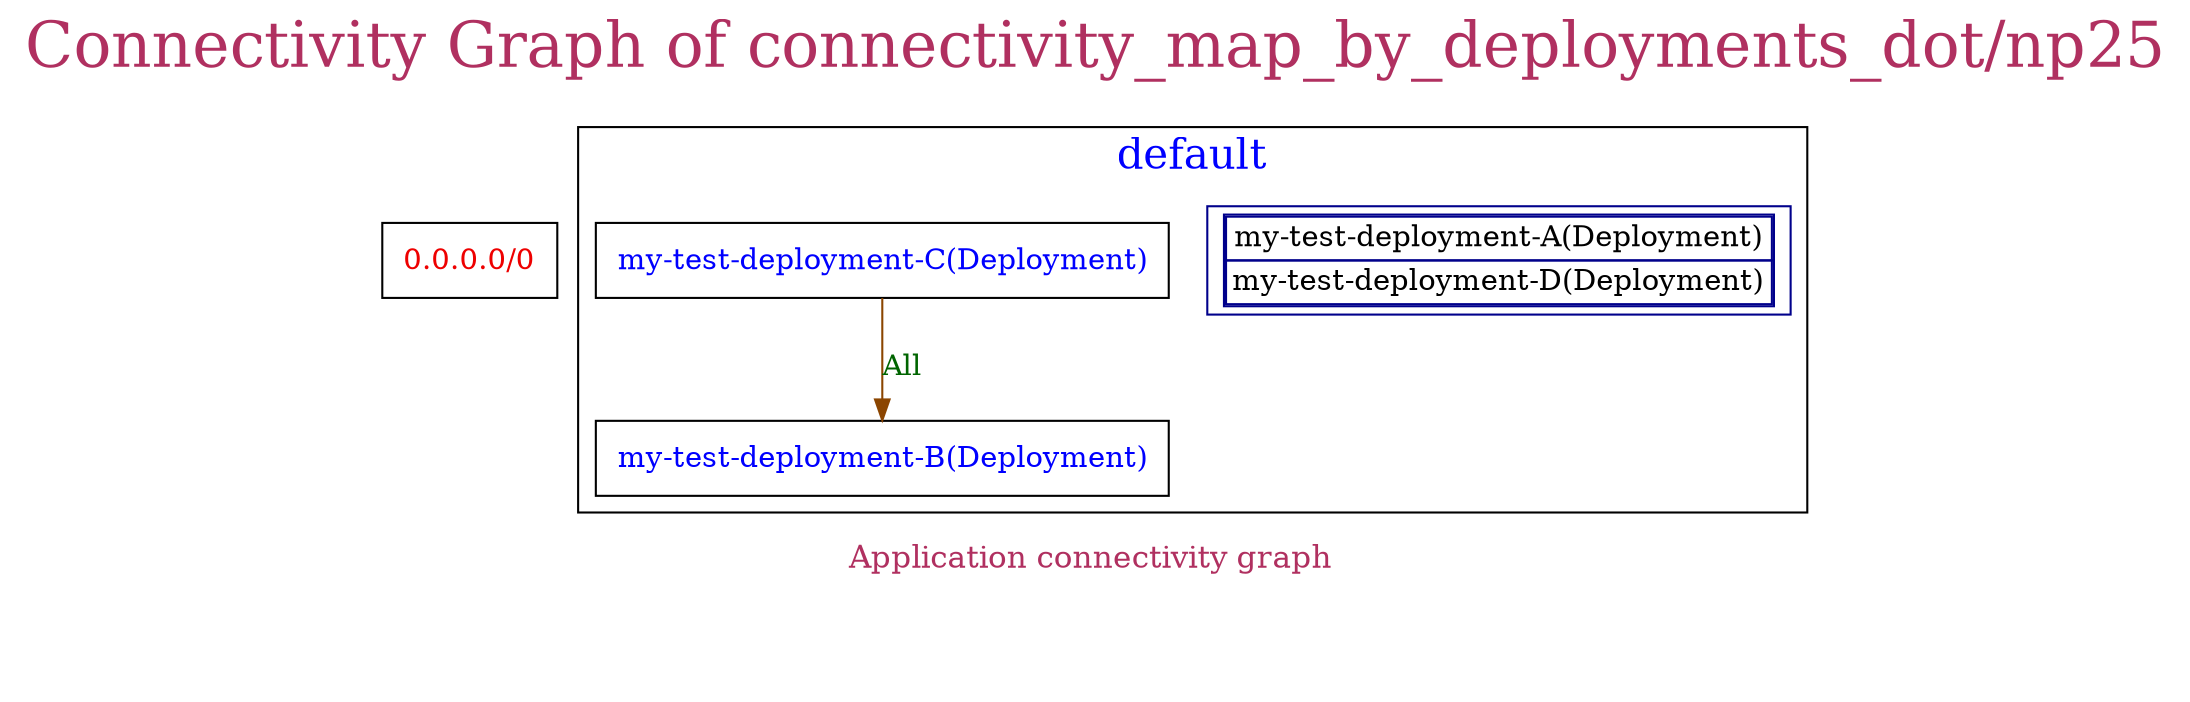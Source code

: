 // The Connectivity Graph of connectivity_map_by_deployments_dot/np25
digraph {
	label="Connectivity Graph of connectivity_map_by_deployments_dot/np25"	labelloc = "t"
	fontsize=30
	fontcolor=maroon
	subgraph cluster_map_explanation {
	"0.0.0.0/0" [label=<<table border="0" cellspacing="0"><tr><td>0.0.0.0/0</td></tr></table>> shape=box fontcolor=red2 tooltip="IP Block"]
subgraph cluster_default_namespace{
	label="default"
	fontsize=20
	fontcolor=blue
	tooltip="Namespace"
	"default/my-test-deployment-A(Deployment)" [label=<<table border="1" cellspacing="0"><tr><td>my-test-deployment-A(Deployment)</td></tr><tr><td>my-test-deployment-D(Deployment)</td></tr></table>> shape=box color=blue4 tooltip="A set of workloads having exactly the same connectivity"]
	"default/my-test-deployment-B(Deployment)" [label=<<table border="0" cellspacing="0"><tr><td>my-test-deployment-B(Deployment)</td></tr></table>> shape=box fontcolor=blue tooltip="Workload"]
	"default/my-test-deployment-C(Deployment)" [label=<<table border="0" cellspacing="0"><tr><td>my-test-deployment-C(Deployment)</td></tr></table>> shape=box fontcolor=blue tooltip="Workload"]
}
	"default/my-test-deployment-C(Deployment)" -> "default/my-test-deployment-B(Deployment)"[label="All" labeltooltip="All" color=darkorange4 fontcolor=darkgreen dir=both arrowhead=normal arrowtail=none]
	color=white
	label=<<table border="0" cellspacing="0"><tr><td align="text" >Application connectivity graph <br align="left" /></td></tr><tr><td align="text" >  <br align="left" /></td></tr><tr><td align="text" >  <br align="left" /></td></tr></table>>
	labelloc = "b"
	fontsize=15
	fontcolor=maroon
	}
}
